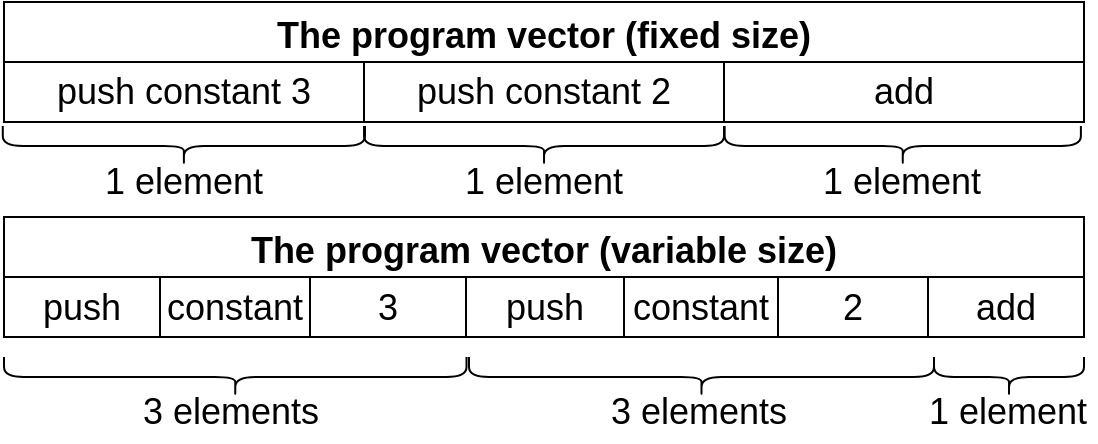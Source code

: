 <mxfile version="20.6.2" type="device"><diagram id="h21rk1lzGgdHACHsotW8" name="Page-1"><mxGraphModel dx="2062" dy="1104" grid="1" gridSize="10" guides="1" tooltips="1" connect="1" arrows="1" fold="1" page="1" pageScale="1" pageWidth="1100" pageHeight="850" math="0" shadow="0"><root><mxCell id="0"/><mxCell id="1" parent="0"/><mxCell id="IqLVsobzBlAunLJByNyg-1" value="The program vector (fixed size)" style="shape=table;startSize=30;container=1;collapsible=0;childLayout=tableLayout;fontStyle=1;align=center;fontSize=18;" parent="1" vertex="1"><mxGeometry x="140" y="190" width="540" height="60" as="geometry"/></mxCell><mxCell id="IqLVsobzBlAunLJByNyg-2" value="" style="shape=tableRow;horizontal=0;startSize=0;swimlaneHead=0;swimlaneBody=0;top=0;left=0;bottom=0;right=0;collapsible=0;dropTarget=0;fillColor=none;points=[[0,0.5],[1,0.5]];portConstraint=eastwest;fontSize=18;" parent="IqLVsobzBlAunLJByNyg-1" vertex="1"><mxGeometry y="30" width="540" height="30" as="geometry"/></mxCell><mxCell id="IqLVsobzBlAunLJByNyg-3" value="push constant 3" style="shape=partialRectangle;html=1;whiteSpace=wrap;connectable=0;fillColor=none;top=0;left=0;bottom=0;right=0;overflow=hidden;fontSize=18;" parent="IqLVsobzBlAunLJByNyg-2" vertex="1"><mxGeometry width="180" height="30" as="geometry"><mxRectangle width="180" height="30" as="alternateBounds"/></mxGeometry></mxCell><mxCell id="IqLVsobzBlAunLJByNyg-4" value="push constant 2" style="shape=partialRectangle;html=1;whiteSpace=wrap;connectable=0;fillColor=none;top=0;left=0;bottom=0;right=0;overflow=hidden;fontSize=18;" parent="IqLVsobzBlAunLJByNyg-2" vertex="1"><mxGeometry x="180" width="180" height="30" as="geometry"><mxRectangle width="180" height="30" as="alternateBounds"/></mxGeometry></mxCell><mxCell id="IqLVsobzBlAunLJByNyg-5" value="add" style="shape=partialRectangle;html=1;whiteSpace=wrap;connectable=0;fillColor=none;top=0;left=0;bottom=0;right=0;overflow=hidden;fontSize=18;" parent="IqLVsobzBlAunLJByNyg-2" vertex="1"><mxGeometry x="360" width="180" height="30" as="geometry"><mxRectangle width="180" height="30" as="alternateBounds"/></mxGeometry></mxCell><mxCell id="IqLVsobzBlAunLJByNyg-14" value="The program vector (variable size)" style="shape=table;startSize=30;container=1;collapsible=0;childLayout=tableLayout;fontStyle=1;align=center;fontSize=18;" parent="1" vertex="1"><mxGeometry x="140" y="297.5" width="540" height="60" as="geometry"/></mxCell><mxCell id="IqLVsobzBlAunLJByNyg-15" value="" style="shape=tableRow;horizontal=0;startSize=0;swimlaneHead=0;swimlaneBody=0;top=0;left=0;bottom=0;right=0;collapsible=0;dropTarget=0;fillColor=none;points=[[0,0.5],[1,0.5]];portConstraint=eastwest;fontSize=18;" parent="IqLVsobzBlAunLJByNyg-14" vertex="1"><mxGeometry y="30" width="540" height="30" as="geometry"/></mxCell><mxCell id="IqLVsobzBlAunLJByNyg-16" value="push" style="shape=partialRectangle;html=1;whiteSpace=wrap;connectable=0;fillColor=none;top=0;left=0;bottom=0;right=0;overflow=hidden;fontSize=18;" parent="IqLVsobzBlAunLJByNyg-15" vertex="1"><mxGeometry width="78" height="30" as="geometry"><mxRectangle width="78" height="30" as="alternateBounds"/></mxGeometry></mxCell><mxCell id="IqLVsobzBlAunLJByNyg-17" value="constant" style="shape=partialRectangle;html=1;whiteSpace=wrap;connectable=0;fillColor=none;top=0;left=0;bottom=0;right=0;overflow=hidden;fontSize=18;" parent="IqLVsobzBlAunLJByNyg-15" vertex="1"><mxGeometry x="78" width="75" height="30" as="geometry"><mxRectangle width="75" height="30" as="alternateBounds"/></mxGeometry></mxCell><mxCell id="IqLVsobzBlAunLJByNyg-18" value="3" style="shape=partialRectangle;html=1;whiteSpace=wrap;connectable=0;fillColor=none;top=0;left=0;bottom=0;right=0;overflow=hidden;fontSize=18;" parent="IqLVsobzBlAunLJByNyg-15" vertex="1"><mxGeometry x="153" width="78" height="30" as="geometry"><mxRectangle width="78" height="30" as="alternateBounds"/></mxGeometry></mxCell><mxCell id="IqLVsobzBlAunLJByNyg-19" value="push" style="shape=partialRectangle;html=1;whiteSpace=wrap;connectable=0;fillColor=none;top=0;left=0;bottom=0;right=0;overflow=hidden;fontSize=18;" parent="IqLVsobzBlAunLJByNyg-15" vertex="1"><mxGeometry x="231" width="79" height="30" as="geometry"><mxRectangle width="79" height="30" as="alternateBounds"/></mxGeometry></mxCell><mxCell id="IqLVsobzBlAunLJByNyg-20" value="constant" style="shape=partialRectangle;html=1;whiteSpace=wrap;connectable=0;fillColor=none;top=0;left=0;bottom=0;right=0;overflow=hidden;fontSize=18;" parent="IqLVsobzBlAunLJByNyg-15" vertex="1"><mxGeometry x="310" width="77" height="30" as="geometry"><mxRectangle width="77" height="30" as="alternateBounds"/></mxGeometry></mxCell><mxCell id="IqLVsobzBlAunLJByNyg-21" value="2" style="shape=partialRectangle;html=1;whiteSpace=wrap;connectable=0;fillColor=none;top=0;left=0;bottom=0;right=0;overflow=hidden;fontSize=18;" parent="IqLVsobzBlAunLJByNyg-15" vertex="1"><mxGeometry x="387" width="75" height="30" as="geometry"><mxRectangle width="75" height="30" as="alternateBounds"/></mxGeometry></mxCell><mxCell id="IqLVsobzBlAunLJByNyg-22" value="add" style="shape=partialRectangle;html=1;whiteSpace=wrap;connectable=0;fillColor=none;top=0;left=0;bottom=0;right=0;overflow=hidden;fontSize=18;" parent="IqLVsobzBlAunLJByNyg-15" vertex="1"><mxGeometry x="462" width="78" height="30" as="geometry"><mxRectangle width="78" height="30" as="alternateBounds"/></mxGeometry></mxCell><mxCell id="IqLVsobzBlAunLJByNyg-30" value="" style="shape=curlyBracket;whiteSpace=wrap;html=1;rounded=1;flipH=1;labelPosition=right;verticalLabelPosition=middle;align=left;verticalAlign=middle;fontSize=18;rotation=90;" parent="1" vertex="1"><mxGeometry x="245.63" y="261.88" width="20" height="231.25" as="geometry"/></mxCell><mxCell id="IqLVsobzBlAunLJByNyg-31" value="" style="shape=curlyBracket;whiteSpace=wrap;html=1;rounded=1;flipH=1;labelPosition=right;verticalLabelPosition=middle;align=left;verticalAlign=middle;fontSize=18;rotation=90;" parent="1" vertex="1"><mxGeometry x="478.75" y="261.25" width="20" height="232.5" as="geometry"/></mxCell><mxCell id="IqLVsobzBlAunLJByNyg-32" value="" style="shape=curlyBracket;whiteSpace=wrap;html=1;rounded=1;flipH=1;labelPosition=right;verticalLabelPosition=middle;align=left;verticalAlign=middle;fontSize=18;rotation=90;" parent="1" vertex="1"><mxGeometry x="632.5" y="340" width="20" height="75" as="geometry"/></mxCell><mxCell id="IqLVsobzBlAunLJByNyg-33" value="3 elements" style="text;html=1;strokeColor=none;fillColor=none;align=center;verticalAlign=middle;whiteSpace=wrap;rounded=0;fontSize=18;" parent="1" vertex="1"><mxGeometry x="199.07" y="380" width="109.37" height="30" as="geometry"/></mxCell><mxCell id="IqLVsobzBlAunLJByNyg-34" value="3 elements" style="text;html=1;strokeColor=none;fillColor=none;align=center;verticalAlign=middle;whiteSpace=wrap;rounded=0;fontSize=18;" parent="1" vertex="1"><mxGeometry x="432.19" y="380" width="110.62" height="30" as="geometry"/></mxCell><mxCell id="IqLVsobzBlAunLJByNyg-35" value="1 element" style="text;html=1;strokeColor=none;fillColor=none;align=center;verticalAlign=middle;whiteSpace=wrap;rounded=0;fontSize=18;" parent="1" vertex="1"><mxGeometry x="599.38" y="380" width="86.25" height="30" as="geometry"/></mxCell><mxCell id="IqLVsobzBlAunLJByNyg-36" value="" style="shape=curlyBracket;whiteSpace=wrap;html=1;rounded=1;flipH=1;labelPosition=right;verticalLabelPosition=middle;align=left;verticalAlign=middle;fontSize=18;rotation=90;" parent="1" vertex="1"><mxGeometry x="219.94" y="171.48" width="20" height="181.09" as="geometry"/></mxCell><mxCell id="IqLVsobzBlAunLJByNyg-39" value="1 element" style="text;html=1;strokeColor=none;fillColor=none;align=center;verticalAlign=middle;whiteSpace=wrap;rounded=0;fontSize=18;" parent="1" vertex="1"><mxGeometry x="168.7" y="264.52" width="122.49" height="30" as="geometry"/></mxCell><mxCell id="IqLVsobzBlAunLJByNyg-42" value="" style="shape=curlyBracket;whiteSpace=wrap;html=1;rounded=1;flipH=1;labelPosition=right;verticalLabelPosition=middle;align=left;verticalAlign=middle;fontSize=18;rotation=90;" parent="1" vertex="1"><mxGeometry x="400.02" y="172.03" width="20" height="180" as="geometry"/></mxCell><mxCell id="IqLVsobzBlAunLJByNyg-43" value="1 element" style="text;html=1;strokeColor=none;fillColor=none;align=center;verticalAlign=middle;whiteSpace=wrap;rounded=0;fontSize=18;" parent="1" vertex="1"><mxGeometry x="348.78" y="264.52" width="122.49" height="30" as="geometry"/></mxCell><mxCell id="IqLVsobzBlAunLJByNyg-45" value="" style="shape=curlyBracket;whiteSpace=wrap;html=1;rounded=1;flipH=1;labelPosition=right;verticalLabelPosition=middle;align=left;verticalAlign=middle;fontSize=18;rotation=90;" parent="1" vertex="1"><mxGeometry x="579.38" y="172.96" width="20" height="178.13" as="geometry"/></mxCell><mxCell id="IqLVsobzBlAunLJByNyg-46" value="1 element" style="text;html=1;strokeColor=none;fillColor=none;align=center;verticalAlign=middle;whiteSpace=wrap;rounded=0;fontSize=18;" parent="1" vertex="1"><mxGeometry x="528.14" y="264.52" width="122.49" height="30" as="geometry"/></mxCell></root></mxGraphModel></diagram></mxfile>